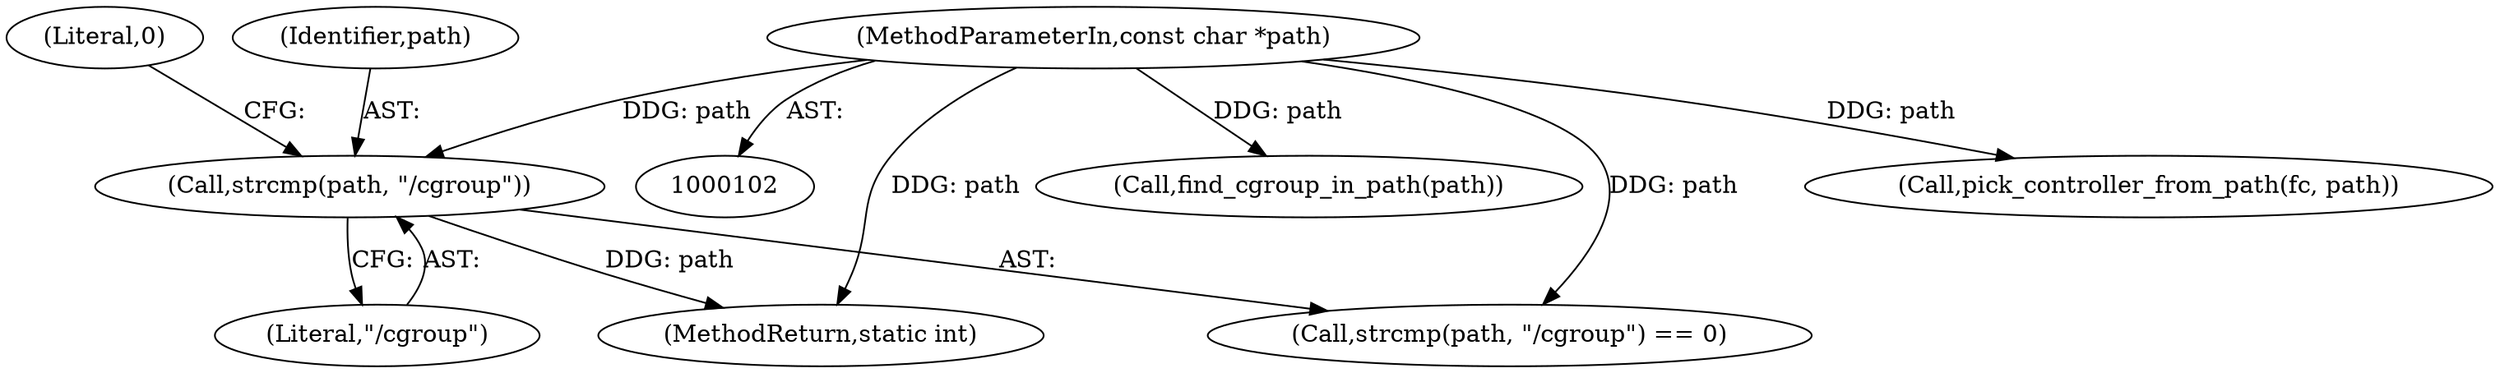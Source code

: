 digraph "0_lxcfs_a8b6c3e0537e90fba3c55910fd1b7229d54a60a7_3@API" {
"1000124" [label="(Call,strcmp(path, \"/cgroup\"))"];
"1000103" [label="(MethodParameterIn,const char *path)"];
"1000150" [label="(Call,find_cgroup_in_path(path))"];
"1000127" [label="(Literal,0)"];
"1000139" [label="(Call,pick_controller_from_path(fc, path))"];
"1000103" [label="(MethodParameterIn,const char *path)"];
"1000125" [label="(Identifier,path)"];
"1000124" [label="(Call,strcmp(path, \"/cgroup\"))"];
"1000126" [label="(Literal,\"/cgroup\")"];
"1000123" [label="(Call,strcmp(path, \"/cgroup\") == 0)"];
"1000237" [label="(MethodReturn,static int)"];
"1000124" -> "1000123"  [label="AST: "];
"1000124" -> "1000126"  [label="CFG: "];
"1000125" -> "1000124"  [label="AST: "];
"1000126" -> "1000124"  [label="AST: "];
"1000127" -> "1000124"  [label="CFG: "];
"1000124" -> "1000237"  [label="DDG: path"];
"1000103" -> "1000124"  [label="DDG: path"];
"1000103" -> "1000102"  [label="AST: "];
"1000103" -> "1000237"  [label="DDG: path"];
"1000103" -> "1000123"  [label="DDG: path"];
"1000103" -> "1000139"  [label="DDG: path"];
"1000103" -> "1000150"  [label="DDG: path"];
}
